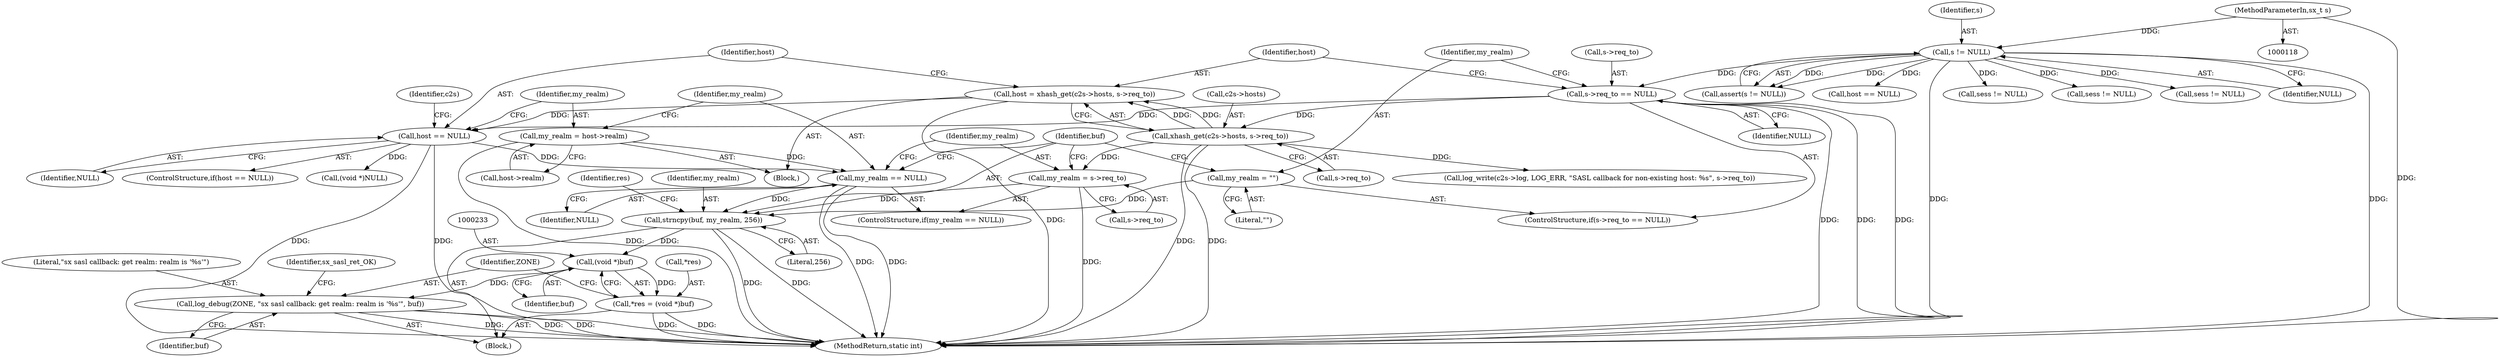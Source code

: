 digraph "0_jabberd2_8416ae54ecefa670534f27a31db71d048b9c7f16@API" {
"1000225" [label="(Call,strncpy(buf, my_realm, 256))"];
"1000220" [label="(Call,my_realm = s->req_to)"];
"1000182" [label="(Call,xhash_get(c2s->hosts, s->req_to))"];
"1000170" [label="(Call,s->req_to == NULL)"];
"1000149" [label="(Call,s != NULL)"];
"1000122" [label="(MethodParameterIn,sx_t s)"];
"1000217" [label="(Call,my_realm == NULL)"];
"1000211" [label="(Call,my_realm = host->realm)"];
"1000190" [label="(Call,host == NULL)"];
"1000180" [label="(Call,host = xhash_get(c2s->hosts, s->req_to))"];
"1000175" [label="(Call,my_realm = \"\")"];
"1000232" [label="(Call,(void *)buf)"];
"1000229" [label="(Call,*res = (void *)buf)"];
"1000235" [label="(Call,log_debug(ZONE, \"sx sasl callback: get realm: realm is '%s'\", buf))"];
"1000234" [label="(Identifier,buf)"];
"1000222" [label="(Call,s->req_to)"];
"1000180" [label="(Call,host = xhash_get(c2s->hosts, s->req_to))"];
"1000190" [label="(Call,host == NULL)"];
"1000170" [label="(Call,s->req_to == NULL)"];
"1000240" [label="(Identifier,sx_sasl_ret_OK)"];
"1000151" [label="(Identifier,NULL)"];
"1000192" [label="(Identifier,NULL)"];
"1000174" [label="(Identifier,NULL)"];
"1000212" [label="(Identifier,my_realm)"];
"1000148" [label="(Call,assert(s != NULL))"];
"1000183" [label="(Call,c2s->hosts)"];
"1000213" [label="(Call,host->realm)"];
"1000219" [label="(Identifier,NULL)"];
"1000634" [label="(Call,host == NULL)"];
"1000194" [label="(Call,log_write(c2s->log, LOG_ERR, \"SASL callback for non-existing host: %s\", s->req_to))"];
"1000186" [label="(Call,s->req_to)"];
"1000218" [label="(Identifier,my_realm)"];
"1000235" [label="(Call,log_debug(ZONE, \"sx sasl callback: get realm: realm is '%s'\", buf))"];
"1000221" [label="(Identifier,my_realm)"];
"1000169" [label="(ControlStructure,if(s->req_to == NULL))"];
"1000226" [label="(Identifier,buf)"];
"1000181" [label="(Identifier,host)"];
"1000231" [label="(Identifier,res)"];
"1000229" [label="(Call,*res = (void *)buf)"];
"1000228" [label="(Literal,256)"];
"1000237" [label="(Literal,\"sx sasl callback: get realm: realm is '%s'\")"];
"1000196" [label="(Identifier,c2s)"];
"1000206" [label="(Call,(void *)NULL)"];
"1000176" [label="(Identifier,my_realm)"];
"1000225" [label="(Call,strncpy(buf, my_realm, 256))"];
"1000189" [label="(ControlStructure,if(host == NULL))"];
"1000217" [label="(Call,my_realm == NULL)"];
"1000227" [label="(Identifier,my_realm)"];
"1000429" [label="(Call,sess != NULL)"];
"1000236" [label="(Identifier,ZONE)"];
"1000211" [label="(Call,my_realm = host->realm)"];
"1000308" [label="(Call,sess != NULL)"];
"1000171" [label="(Call,s->req_to)"];
"1000230" [label="(Call,*res)"];
"1000182" [label="(Call,xhash_get(c2s->hosts, s->req_to))"];
"1000150" [label="(Identifier,s)"];
"1000122" [label="(MethodParameterIn,sx_t s)"];
"1000232" [label="(Call,(void *)buf)"];
"1000167" [label="(Block,)"];
"1000191" [label="(Identifier,host)"];
"1000179" [label="(Block,)"];
"1000177" [label="(Literal,\"\")"];
"1000220" [label="(Call,my_realm = s->req_to)"];
"1000216" [label="(ControlStructure,if(my_realm == NULL))"];
"1000175" [label="(Call,my_realm = \"\")"];
"1000149" [label="(Call,s != NULL)"];
"1000766" [label="(MethodReturn,static int)"];
"1000244" [label="(Call,sess != NULL)"];
"1000238" [label="(Identifier,buf)"];
"1000225" -> "1000167"  [label="AST: "];
"1000225" -> "1000228"  [label="CFG: "];
"1000226" -> "1000225"  [label="AST: "];
"1000227" -> "1000225"  [label="AST: "];
"1000228" -> "1000225"  [label="AST: "];
"1000231" -> "1000225"  [label="CFG: "];
"1000225" -> "1000766"  [label="DDG: "];
"1000225" -> "1000766"  [label="DDG: "];
"1000220" -> "1000225"  [label="DDG: "];
"1000217" -> "1000225"  [label="DDG: "];
"1000175" -> "1000225"  [label="DDG: "];
"1000225" -> "1000232"  [label="DDG: "];
"1000220" -> "1000216"  [label="AST: "];
"1000220" -> "1000222"  [label="CFG: "];
"1000221" -> "1000220"  [label="AST: "];
"1000222" -> "1000220"  [label="AST: "];
"1000226" -> "1000220"  [label="CFG: "];
"1000220" -> "1000766"  [label="DDG: "];
"1000182" -> "1000220"  [label="DDG: "];
"1000182" -> "1000180"  [label="AST: "];
"1000182" -> "1000186"  [label="CFG: "];
"1000183" -> "1000182"  [label="AST: "];
"1000186" -> "1000182"  [label="AST: "];
"1000180" -> "1000182"  [label="CFG: "];
"1000182" -> "1000766"  [label="DDG: "];
"1000182" -> "1000766"  [label="DDG: "];
"1000182" -> "1000180"  [label="DDG: "];
"1000182" -> "1000180"  [label="DDG: "];
"1000170" -> "1000182"  [label="DDG: "];
"1000182" -> "1000194"  [label="DDG: "];
"1000170" -> "1000169"  [label="AST: "];
"1000170" -> "1000174"  [label="CFG: "];
"1000171" -> "1000170"  [label="AST: "];
"1000174" -> "1000170"  [label="AST: "];
"1000176" -> "1000170"  [label="CFG: "];
"1000181" -> "1000170"  [label="CFG: "];
"1000170" -> "1000766"  [label="DDG: "];
"1000170" -> "1000766"  [label="DDG: "];
"1000170" -> "1000766"  [label="DDG: "];
"1000149" -> "1000170"  [label="DDG: "];
"1000170" -> "1000190"  [label="DDG: "];
"1000149" -> "1000148"  [label="AST: "];
"1000149" -> "1000151"  [label="CFG: "];
"1000150" -> "1000149"  [label="AST: "];
"1000151" -> "1000149"  [label="AST: "];
"1000148" -> "1000149"  [label="CFG: "];
"1000149" -> "1000766"  [label="DDG: "];
"1000149" -> "1000766"  [label="DDG: "];
"1000149" -> "1000148"  [label="DDG: "];
"1000149" -> "1000148"  [label="DDG: "];
"1000122" -> "1000149"  [label="DDG: "];
"1000149" -> "1000244"  [label="DDG: "];
"1000149" -> "1000308"  [label="DDG: "];
"1000149" -> "1000429"  [label="DDG: "];
"1000149" -> "1000634"  [label="DDG: "];
"1000122" -> "1000118"  [label="AST: "];
"1000122" -> "1000766"  [label="DDG: "];
"1000217" -> "1000216"  [label="AST: "];
"1000217" -> "1000219"  [label="CFG: "];
"1000218" -> "1000217"  [label="AST: "];
"1000219" -> "1000217"  [label="AST: "];
"1000221" -> "1000217"  [label="CFG: "];
"1000226" -> "1000217"  [label="CFG: "];
"1000217" -> "1000766"  [label="DDG: "];
"1000217" -> "1000766"  [label="DDG: "];
"1000211" -> "1000217"  [label="DDG: "];
"1000190" -> "1000217"  [label="DDG: "];
"1000211" -> "1000179"  [label="AST: "];
"1000211" -> "1000213"  [label="CFG: "];
"1000212" -> "1000211"  [label="AST: "];
"1000213" -> "1000211"  [label="AST: "];
"1000218" -> "1000211"  [label="CFG: "];
"1000211" -> "1000766"  [label="DDG: "];
"1000190" -> "1000189"  [label="AST: "];
"1000190" -> "1000192"  [label="CFG: "];
"1000191" -> "1000190"  [label="AST: "];
"1000192" -> "1000190"  [label="AST: "];
"1000196" -> "1000190"  [label="CFG: "];
"1000212" -> "1000190"  [label="CFG: "];
"1000190" -> "1000766"  [label="DDG: "];
"1000190" -> "1000766"  [label="DDG: "];
"1000180" -> "1000190"  [label="DDG: "];
"1000190" -> "1000206"  [label="DDG: "];
"1000180" -> "1000179"  [label="AST: "];
"1000181" -> "1000180"  [label="AST: "];
"1000191" -> "1000180"  [label="CFG: "];
"1000180" -> "1000766"  [label="DDG: "];
"1000175" -> "1000169"  [label="AST: "];
"1000175" -> "1000177"  [label="CFG: "];
"1000176" -> "1000175"  [label="AST: "];
"1000177" -> "1000175"  [label="AST: "];
"1000226" -> "1000175"  [label="CFG: "];
"1000232" -> "1000229"  [label="AST: "];
"1000232" -> "1000234"  [label="CFG: "];
"1000233" -> "1000232"  [label="AST: "];
"1000234" -> "1000232"  [label="AST: "];
"1000229" -> "1000232"  [label="CFG: "];
"1000232" -> "1000229"  [label="DDG: "];
"1000232" -> "1000235"  [label="DDG: "];
"1000229" -> "1000167"  [label="AST: "];
"1000230" -> "1000229"  [label="AST: "];
"1000236" -> "1000229"  [label="CFG: "];
"1000229" -> "1000766"  [label="DDG: "];
"1000229" -> "1000766"  [label="DDG: "];
"1000235" -> "1000167"  [label="AST: "];
"1000235" -> "1000238"  [label="CFG: "];
"1000236" -> "1000235"  [label="AST: "];
"1000237" -> "1000235"  [label="AST: "];
"1000238" -> "1000235"  [label="AST: "];
"1000240" -> "1000235"  [label="CFG: "];
"1000235" -> "1000766"  [label="DDG: "];
"1000235" -> "1000766"  [label="DDG: "];
"1000235" -> "1000766"  [label="DDG: "];
}
